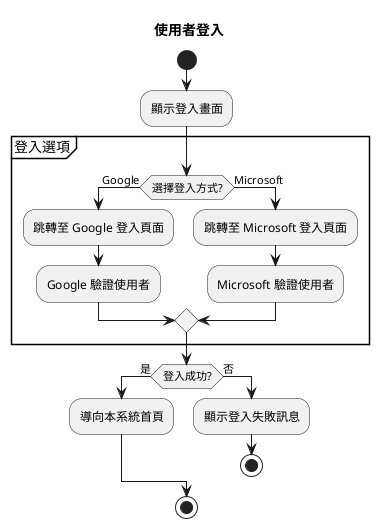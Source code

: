 @startuml user_login_flow
title 使用者登入
start

:顯示登入畫面;

partition "登入選項" {
  if (選擇登入方式?) then (Google)
    :跳轉至 Google 登入頁面;
    :Google 驗證使用者;
  else (Microsoft)
    :跳轉至 Microsoft 登入頁面;
    :Microsoft 驗證使用者;
  endif
}

if (登入成功?) then (是)
  :導向本系統首頁;
else (否)
  :顯示登入失敗訊息;
  stop
endif

stop
@enduml
